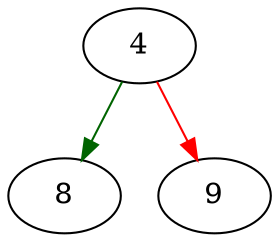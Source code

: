 strict digraph "quotearg_n_style_mem" {
	// Node definitions.
	4 [entry=true];
	8;
	9;

	// Edge definitions.
	4 -> 8 [
		color=darkgreen
		cond=true
	];
	4 -> 9 [
		color=red
		cond=false
	];
}